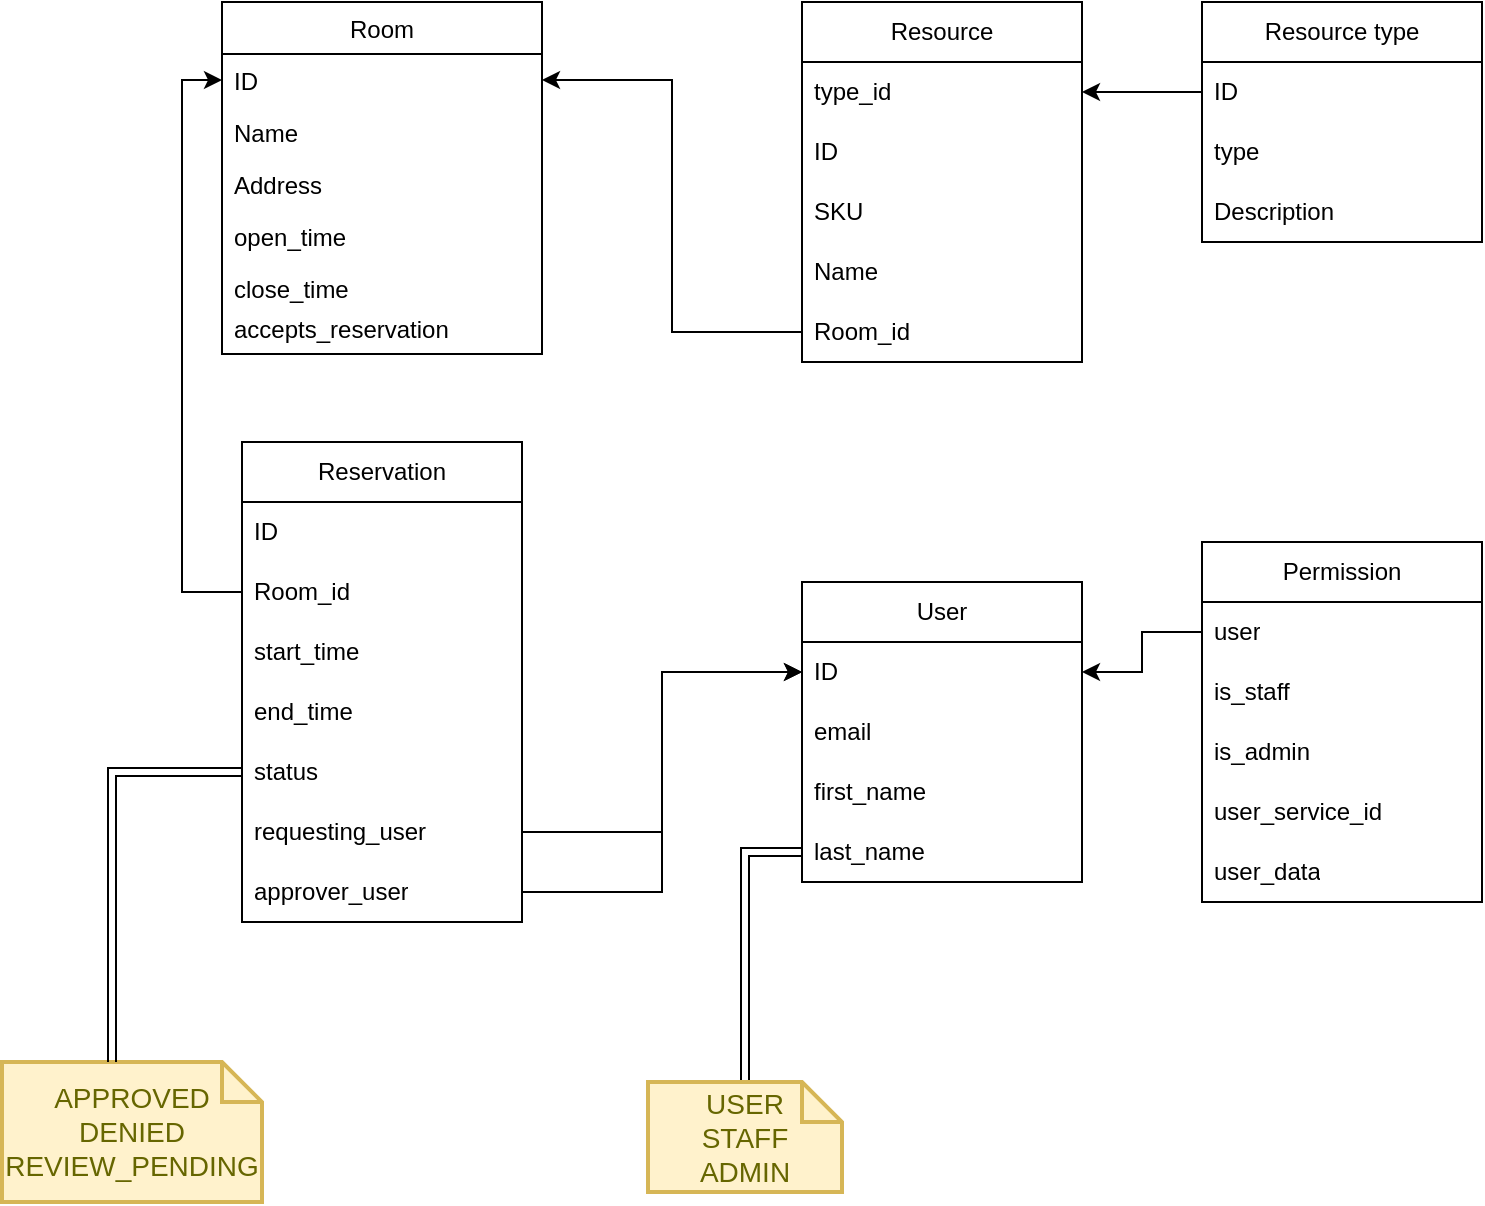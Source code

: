 <mxfile version="24.6.4" type="device" pages="2">
  <diagram id="C5RBs43oDa-KdzZeNtuy" name="Models">
    <mxGraphModel dx="2074" dy="1267" grid="1" gridSize="10" guides="1" tooltips="1" connect="1" arrows="1" fold="1" page="1" pageScale="1" pageWidth="827" pageHeight="1169" math="0" shadow="0">
      <root>
        <mxCell id="WIyWlLk6GJQsqaUBKTNV-0" />
        <mxCell id="WIyWlLk6GJQsqaUBKTNV-1" parent="WIyWlLk6GJQsqaUBKTNV-0" />
        <mxCell id="zkfFHV4jXpPFQw0GAbJ--0" value="Room" style="swimlane;fontStyle=0;align=center;verticalAlign=top;childLayout=stackLayout;horizontal=1;startSize=26;horizontalStack=0;resizeParent=1;resizeLast=0;collapsible=1;marginBottom=0;rounded=0;shadow=0;strokeWidth=1;" parent="WIyWlLk6GJQsqaUBKTNV-1" vertex="1">
          <mxGeometry x="120" y="80" width="160" height="176" as="geometry">
            <mxRectangle x="230" y="140" width="160" height="26" as="alternateBounds" />
          </mxGeometry>
        </mxCell>
        <mxCell id="zkfFHV4jXpPFQw0GAbJ--1" value="ID" style="text;align=left;verticalAlign=top;spacingLeft=4;spacingRight=4;overflow=hidden;rotatable=0;points=[[0,0.5],[1,0.5]];portConstraint=eastwest;" parent="zkfFHV4jXpPFQw0GAbJ--0" vertex="1">
          <mxGeometry y="26" width="160" height="26" as="geometry" />
        </mxCell>
        <mxCell id="zkfFHV4jXpPFQw0GAbJ--2" value="Name" style="text;align=left;verticalAlign=top;spacingLeft=4;spacingRight=4;overflow=hidden;rotatable=0;points=[[0,0.5],[1,0.5]];portConstraint=eastwest;rounded=0;shadow=0;html=0;" parent="zkfFHV4jXpPFQw0GAbJ--0" vertex="1">
          <mxGeometry y="52" width="160" height="26" as="geometry" />
        </mxCell>
        <mxCell id="zkfFHV4jXpPFQw0GAbJ--3" value="Address" style="text;align=left;verticalAlign=top;spacingLeft=4;spacingRight=4;overflow=hidden;rotatable=0;points=[[0,0.5],[1,0.5]];portConstraint=eastwest;rounded=0;shadow=0;html=0;" parent="zkfFHV4jXpPFQw0GAbJ--0" vertex="1">
          <mxGeometry y="78" width="160" height="26" as="geometry" />
        </mxCell>
        <mxCell id="c6MX5Jm36uoIwOyCMV_s-15" value="open_time" style="text;align=left;verticalAlign=top;spacingLeft=4;spacingRight=4;overflow=hidden;rotatable=0;points=[[0,0.5],[1,0.5]];portConstraint=eastwest;rounded=0;shadow=0;html=0;" vertex="1" parent="zkfFHV4jXpPFQw0GAbJ--0">
          <mxGeometry y="104" width="160" height="26" as="geometry" />
        </mxCell>
        <mxCell id="c6MX5Jm36uoIwOyCMV_s-16" value="close_time" style="text;align=left;verticalAlign=top;spacingLeft=4;spacingRight=4;overflow=hidden;rotatable=0;points=[[0,0.5],[1,0.5]];portConstraint=eastwest;rounded=0;shadow=0;html=0;" vertex="1" parent="zkfFHV4jXpPFQw0GAbJ--0">
          <mxGeometry y="130" width="160" height="20" as="geometry" />
        </mxCell>
        <mxCell id="_X7pfnl_EVZwebFAo0XA-1" value="accepts_reservation" style="text;align=left;verticalAlign=top;spacingLeft=4;spacingRight=4;overflow=hidden;rotatable=0;points=[[0,0.5],[1,0.5]];portConstraint=eastwest;rounded=0;shadow=0;html=0;" vertex="1" parent="zkfFHV4jXpPFQw0GAbJ--0">
          <mxGeometry y="150" width="160" height="26" as="geometry" />
        </mxCell>
        <mxCell id="c6MX5Jm36uoIwOyCMV_s-0" value="Resource" style="swimlane;fontStyle=0;childLayout=stackLayout;horizontal=1;startSize=30;horizontalStack=0;resizeParent=1;resizeParentMax=0;resizeLast=0;collapsible=1;marginBottom=0;whiteSpace=wrap;html=1;" vertex="1" parent="WIyWlLk6GJQsqaUBKTNV-1">
          <mxGeometry x="410" y="80" width="140" height="180" as="geometry">
            <mxRectangle x="430" y="270" width="90" height="30" as="alternateBounds" />
          </mxGeometry>
        </mxCell>
        <mxCell id="c6MX5Jm36uoIwOyCMV_s-1" value="type_id" style="text;strokeColor=none;fillColor=none;align=left;verticalAlign=middle;spacingLeft=4;spacingRight=4;overflow=hidden;points=[[0,0.5],[1,0.5]];portConstraint=eastwest;rotatable=0;whiteSpace=wrap;html=1;" vertex="1" parent="c6MX5Jm36uoIwOyCMV_s-0">
          <mxGeometry y="30" width="140" height="30" as="geometry" />
        </mxCell>
        <mxCell id="c6MX5Jm36uoIwOyCMV_s-2" value="ID" style="text;strokeColor=none;fillColor=none;align=left;verticalAlign=middle;spacingLeft=4;spacingRight=4;overflow=hidden;points=[[0,0.5],[1,0.5]];portConstraint=eastwest;rotatable=0;whiteSpace=wrap;html=1;" vertex="1" parent="c6MX5Jm36uoIwOyCMV_s-0">
          <mxGeometry y="60" width="140" height="30" as="geometry" />
        </mxCell>
        <object label="SKU" ID="" id="c6MX5Jm36uoIwOyCMV_s-3">
          <mxCell style="text;strokeColor=none;fillColor=none;align=left;verticalAlign=middle;spacingLeft=4;spacingRight=4;overflow=hidden;points=[[0,0.5],[1,0.5]];portConstraint=eastwest;rotatable=0;whiteSpace=wrap;html=1;" vertex="1" parent="c6MX5Jm36uoIwOyCMV_s-0">
            <mxGeometry y="90" width="140" height="30" as="geometry" />
          </mxCell>
        </object>
        <object label="Name" ID="" id="c6MX5Jm36uoIwOyCMV_s-5">
          <mxCell style="text;strokeColor=none;fillColor=none;align=left;verticalAlign=middle;spacingLeft=4;spacingRight=4;overflow=hidden;points=[[0,0.5],[1,0.5]];portConstraint=eastwest;rotatable=0;whiteSpace=wrap;html=1;" vertex="1" parent="c6MX5Jm36uoIwOyCMV_s-0">
            <mxGeometry y="120" width="140" height="30" as="geometry" />
          </mxCell>
        </object>
        <mxCell id="c6MX5Jm36uoIwOyCMV_s-13" value="Room_id" style="text;strokeColor=none;fillColor=none;align=left;verticalAlign=middle;spacingLeft=4;spacingRight=4;overflow=hidden;points=[[0,0.5],[1,0.5]];portConstraint=eastwest;rotatable=0;whiteSpace=wrap;html=1;" vertex="1" parent="c6MX5Jm36uoIwOyCMV_s-0">
          <mxGeometry y="150" width="140" height="30" as="geometry" />
        </mxCell>
        <mxCell id="c6MX5Jm36uoIwOyCMV_s-14" style="edgeStyle=orthogonalEdgeStyle;rounded=0;orthogonalLoop=1;jettySize=auto;html=1;exitX=0;exitY=0.5;exitDx=0;exitDy=0;entryX=1;entryY=0.5;entryDx=0;entryDy=0;" edge="1" parent="WIyWlLk6GJQsqaUBKTNV-1" source="c6MX5Jm36uoIwOyCMV_s-13" target="zkfFHV4jXpPFQw0GAbJ--1">
          <mxGeometry relative="1" as="geometry" />
        </mxCell>
        <mxCell id="c6MX5Jm36uoIwOyCMV_s-22" value="Reservation" style="swimlane;fontStyle=0;childLayout=stackLayout;horizontal=1;startSize=30;horizontalStack=0;resizeParent=1;resizeParentMax=0;resizeLast=0;collapsible=1;marginBottom=0;whiteSpace=wrap;html=1;" vertex="1" parent="WIyWlLk6GJQsqaUBKTNV-1">
          <mxGeometry x="130" y="300" width="140" height="240" as="geometry" />
        </mxCell>
        <mxCell id="c6MX5Jm36uoIwOyCMV_s-23" value="ID" style="text;strokeColor=none;fillColor=none;align=left;verticalAlign=middle;spacingLeft=4;spacingRight=4;overflow=hidden;points=[[0,0.5],[1,0.5]];portConstraint=eastwest;rotatable=0;whiteSpace=wrap;html=1;" vertex="1" parent="c6MX5Jm36uoIwOyCMV_s-22">
          <mxGeometry y="30" width="140" height="30" as="geometry" />
        </mxCell>
        <mxCell id="c6MX5Jm36uoIwOyCMV_s-24" value="Room_id" style="text;strokeColor=none;fillColor=none;align=left;verticalAlign=middle;spacingLeft=4;spacingRight=4;overflow=hidden;points=[[0,0.5],[1,0.5]];portConstraint=eastwest;rotatable=0;whiteSpace=wrap;html=1;" vertex="1" parent="c6MX5Jm36uoIwOyCMV_s-22">
          <mxGeometry y="60" width="140" height="30" as="geometry" />
        </mxCell>
        <mxCell id="c6MX5Jm36uoIwOyCMV_s-27" value="start_time" style="text;strokeColor=none;fillColor=none;align=left;verticalAlign=middle;spacingLeft=4;spacingRight=4;overflow=hidden;points=[[0,0.5],[1,0.5]];portConstraint=eastwest;rotatable=0;whiteSpace=wrap;html=1;" vertex="1" parent="c6MX5Jm36uoIwOyCMV_s-22">
          <mxGeometry y="90" width="140" height="30" as="geometry" />
        </mxCell>
        <mxCell id="c6MX5Jm36uoIwOyCMV_s-28" value="end_time" style="text;strokeColor=none;fillColor=none;align=left;verticalAlign=middle;spacingLeft=4;spacingRight=4;overflow=hidden;points=[[0,0.5],[1,0.5]];portConstraint=eastwest;rotatable=0;whiteSpace=wrap;html=1;" vertex="1" parent="c6MX5Jm36uoIwOyCMV_s-22">
          <mxGeometry y="120" width="140" height="30" as="geometry" />
        </mxCell>
        <mxCell id="c6MX5Jm36uoIwOyCMV_s-29" value="status" style="text;strokeColor=none;fillColor=none;align=left;verticalAlign=middle;spacingLeft=4;spacingRight=4;overflow=hidden;points=[[0,0.5],[1,0.5]];portConstraint=eastwest;rotatable=0;whiteSpace=wrap;html=1;" vertex="1" parent="c6MX5Jm36uoIwOyCMV_s-22">
          <mxGeometry y="150" width="140" height="30" as="geometry" />
        </mxCell>
        <mxCell id="c6MX5Jm36uoIwOyCMV_s-35" value="requesting_user" style="text;strokeColor=none;fillColor=none;align=left;verticalAlign=middle;spacingLeft=4;spacingRight=4;overflow=hidden;points=[[0,0.5],[1,0.5]];portConstraint=eastwest;rotatable=0;whiteSpace=wrap;html=1;" vertex="1" parent="c6MX5Jm36uoIwOyCMV_s-22">
          <mxGeometry y="180" width="140" height="30" as="geometry" />
        </mxCell>
        <mxCell id="Lm9UchGWDDAtotBaLe38-2" value="approver_user" style="text;strokeColor=none;fillColor=none;align=left;verticalAlign=middle;spacingLeft=4;spacingRight=4;overflow=hidden;points=[[0,0.5],[1,0.5]];portConstraint=eastwest;rotatable=0;whiteSpace=wrap;html=1;" vertex="1" parent="c6MX5Jm36uoIwOyCMV_s-22">
          <mxGeometry y="210" width="140" height="30" as="geometry" />
        </mxCell>
        <mxCell id="c6MX5Jm36uoIwOyCMV_s-26" style="edgeStyle=orthogonalEdgeStyle;rounded=0;orthogonalLoop=1;jettySize=auto;html=1;entryX=0;entryY=0.5;entryDx=0;entryDy=0;" edge="1" parent="WIyWlLk6GJQsqaUBKTNV-1" source="c6MX5Jm36uoIwOyCMV_s-24" target="zkfFHV4jXpPFQw0GAbJ--1">
          <mxGeometry relative="1" as="geometry" />
        </mxCell>
        <mxCell id="c6MX5Jm36uoIwOyCMV_s-30" value="User" style="swimlane;fontStyle=0;childLayout=stackLayout;horizontal=1;startSize=30;horizontalStack=0;resizeParent=1;resizeParentMax=0;resizeLast=0;collapsible=1;marginBottom=0;whiteSpace=wrap;html=1;" vertex="1" parent="WIyWlLk6GJQsqaUBKTNV-1">
          <mxGeometry x="410" y="370" width="140" height="150" as="geometry" />
        </mxCell>
        <mxCell id="c6MX5Jm36uoIwOyCMV_s-31" value="ID" style="text;strokeColor=none;fillColor=none;align=left;verticalAlign=middle;spacingLeft=4;spacingRight=4;overflow=hidden;points=[[0,0.5],[1,0.5]];portConstraint=eastwest;rotatable=0;whiteSpace=wrap;html=1;" vertex="1" parent="c6MX5Jm36uoIwOyCMV_s-30">
          <mxGeometry y="30" width="140" height="30" as="geometry" />
        </mxCell>
        <mxCell id="c6MX5Jm36uoIwOyCMV_s-32" value="email" style="text;strokeColor=none;fillColor=none;align=left;verticalAlign=middle;spacingLeft=4;spacingRight=4;overflow=hidden;points=[[0,0.5],[1,0.5]];portConstraint=eastwest;rotatable=0;whiteSpace=wrap;html=1;" vertex="1" parent="c6MX5Jm36uoIwOyCMV_s-30">
          <mxGeometry y="60" width="140" height="30" as="geometry" />
        </mxCell>
        <mxCell id="c6MX5Jm36uoIwOyCMV_s-33" value="first_name" style="text;strokeColor=none;fillColor=none;align=left;verticalAlign=middle;spacingLeft=4;spacingRight=4;overflow=hidden;points=[[0,0.5],[1,0.5]];portConstraint=eastwest;rotatable=0;whiteSpace=wrap;html=1;" vertex="1" parent="c6MX5Jm36uoIwOyCMV_s-30">
          <mxGeometry y="90" width="140" height="30" as="geometry" />
        </mxCell>
        <mxCell id="c6MX5Jm36uoIwOyCMV_s-37" value="last_name" style="text;strokeColor=none;fillColor=none;align=left;verticalAlign=middle;spacingLeft=4;spacingRight=4;overflow=hidden;points=[[0,0.5],[1,0.5]];portConstraint=eastwest;rotatable=0;whiteSpace=wrap;html=1;" vertex="1" parent="c6MX5Jm36uoIwOyCMV_s-30">
          <mxGeometry y="120" width="140" height="30" as="geometry" />
        </mxCell>
        <mxCell id="c6MX5Jm36uoIwOyCMV_s-36" style="edgeStyle=orthogonalEdgeStyle;rounded=0;orthogonalLoop=1;jettySize=auto;html=1;exitX=1;exitY=0.5;exitDx=0;exitDy=0;entryX=0;entryY=0.5;entryDx=0;entryDy=0;" edge="1" parent="WIyWlLk6GJQsqaUBKTNV-1" source="c6MX5Jm36uoIwOyCMV_s-35" target="c6MX5Jm36uoIwOyCMV_s-31">
          <mxGeometry relative="1" as="geometry" />
        </mxCell>
        <mxCell id="B8yTy8F_inQEa9dZgEYF-2" value="Permission" style="swimlane;fontStyle=0;childLayout=stackLayout;horizontal=1;startSize=30;horizontalStack=0;resizeParent=1;resizeParentMax=0;resizeLast=0;collapsible=1;marginBottom=0;whiteSpace=wrap;html=1;" vertex="1" parent="WIyWlLk6GJQsqaUBKTNV-1">
          <mxGeometry x="610" y="350" width="140" height="180" as="geometry" />
        </mxCell>
        <mxCell id="B8yTy8F_inQEa9dZgEYF-3" value="user" style="text;strokeColor=none;fillColor=none;align=left;verticalAlign=middle;spacingLeft=4;spacingRight=4;overflow=hidden;points=[[0,0.5],[1,0.5]];portConstraint=eastwest;rotatable=0;whiteSpace=wrap;html=1;" vertex="1" parent="B8yTy8F_inQEa9dZgEYF-2">
          <mxGeometry y="30" width="140" height="30" as="geometry" />
        </mxCell>
        <mxCell id="B8yTy8F_inQEa9dZgEYF-4" value="is_staff" style="text;strokeColor=none;fillColor=none;align=left;verticalAlign=middle;spacingLeft=4;spacingRight=4;overflow=hidden;points=[[0,0.5],[1,0.5]];portConstraint=eastwest;rotatable=0;whiteSpace=wrap;html=1;" vertex="1" parent="B8yTy8F_inQEa9dZgEYF-2">
          <mxGeometry y="60" width="140" height="30" as="geometry" />
        </mxCell>
        <mxCell id="B8yTy8F_inQEa9dZgEYF-5" value="is_admin" style="text;strokeColor=none;fillColor=none;align=left;verticalAlign=middle;spacingLeft=4;spacingRight=4;overflow=hidden;points=[[0,0.5],[1,0.5]];portConstraint=eastwest;rotatable=0;whiteSpace=wrap;html=1;" vertex="1" parent="B8yTy8F_inQEa9dZgEYF-2">
          <mxGeometry y="90" width="140" height="30" as="geometry" />
        </mxCell>
        <mxCell id="B8yTy8F_inQEa9dZgEYF-6" value="user_service_id" style="text;strokeColor=none;fillColor=none;align=left;verticalAlign=middle;spacingLeft=4;spacingRight=4;overflow=hidden;points=[[0,0.5],[1,0.5]];portConstraint=eastwest;rotatable=0;whiteSpace=wrap;html=1;" vertex="1" parent="B8yTy8F_inQEa9dZgEYF-2">
          <mxGeometry y="120" width="140" height="30" as="geometry" />
        </mxCell>
        <mxCell id="Lm9UchGWDDAtotBaLe38-0" value="user_data" style="text;strokeColor=none;fillColor=none;align=left;verticalAlign=middle;spacingLeft=4;spacingRight=4;overflow=hidden;points=[[0,0.5],[1,0.5]];portConstraint=eastwest;rotatable=0;whiteSpace=wrap;html=1;" vertex="1" parent="B8yTy8F_inQEa9dZgEYF-2">
          <mxGeometry y="150" width="140" height="30" as="geometry" />
        </mxCell>
        <mxCell id="3XjU-9w9F38XPgWx8_mN-0" value="APPROVED&lt;div&gt;DENIED&lt;/div&gt;&lt;div&gt;REVIEW_PENDING&lt;/div&gt;" style="shape=note;strokeWidth=2;fontSize=14;size=20;whiteSpace=wrap;html=1;fillColor=#fff2cc;strokeColor=#d6b656;fontColor=#666600;" vertex="1" parent="WIyWlLk6GJQsqaUBKTNV-1">
          <mxGeometry x="10" y="610" width="130" height="70" as="geometry" />
        </mxCell>
        <mxCell id="3XjU-9w9F38XPgWx8_mN-1" style="edgeStyle=orthogonalEdgeStyle;rounded=0;orthogonalLoop=1;jettySize=auto;html=1;entryX=0;entryY=0;entryDx=55;entryDy=0;entryPerimeter=0;shape=link;" edge="1" parent="WIyWlLk6GJQsqaUBKTNV-1" source="c6MX5Jm36uoIwOyCMV_s-29" target="3XjU-9w9F38XPgWx8_mN-0">
          <mxGeometry relative="1" as="geometry" />
        </mxCell>
        <mxCell id="3XjU-9w9F38XPgWx8_mN-3" style="edgeStyle=orthogonalEdgeStyle;rounded=0;orthogonalLoop=1;jettySize=auto;html=1;exitX=0.5;exitY=0;exitDx=0;exitDy=0;exitPerimeter=0;entryX=0;entryY=0.5;entryDx=0;entryDy=0;shape=link;" edge="1" parent="WIyWlLk6GJQsqaUBKTNV-1" source="3XjU-9w9F38XPgWx8_mN-2" target="c6MX5Jm36uoIwOyCMV_s-37">
          <mxGeometry relative="1" as="geometry" />
        </mxCell>
        <mxCell id="3XjU-9w9F38XPgWx8_mN-2" value="USER&lt;div&gt;STAFF&lt;/div&gt;&lt;div&gt;ADMIN&lt;/div&gt;" style="shape=note;strokeWidth=2;fontSize=14;size=20;whiteSpace=wrap;html=1;fillColor=#fff2cc;strokeColor=#d6b656;fontColor=#666600;" vertex="1" parent="WIyWlLk6GJQsqaUBKTNV-1">
          <mxGeometry x="333" y="620" width="97" height="55" as="geometry" />
        </mxCell>
        <mxCell id="vz52FQaph0CFfUyy2_EX-0" value="Resource type" style="swimlane;fontStyle=0;childLayout=stackLayout;horizontal=1;startSize=30;horizontalStack=0;resizeParent=1;resizeParentMax=0;resizeLast=0;collapsible=1;marginBottom=0;whiteSpace=wrap;html=1;" vertex="1" parent="WIyWlLk6GJQsqaUBKTNV-1">
          <mxGeometry x="610" y="80" width="140" height="120" as="geometry" />
        </mxCell>
        <mxCell id="vz52FQaph0CFfUyy2_EX-1" value="ID" style="text;strokeColor=none;fillColor=none;align=left;verticalAlign=middle;spacingLeft=4;spacingRight=4;overflow=hidden;points=[[0,0.5],[1,0.5]];portConstraint=eastwest;rotatable=0;whiteSpace=wrap;html=1;" vertex="1" parent="vz52FQaph0CFfUyy2_EX-0">
          <mxGeometry y="30" width="140" height="30" as="geometry" />
        </mxCell>
        <mxCell id="vz52FQaph0CFfUyy2_EX-2" value="type" style="text;strokeColor=none;fillColor=none;align=left;verticalAlign=middle;spacingLeft=4;spacingRight=4;overflow=hidden;points=[[0,0.5],[1,0.5]];portConstraint=eastwest;rotatable=0;whiteSpace=wrap;html=1;" vertex="1" parent="vz52FQaph0CFfUyy2_EX-0">
          <mxGeometry y="60" width="140" height="30" as="geometry" />
        </mxCell>
        <mxCell id="vz52FQaph0CFfUyy2_EX-3" value="Description" style="text;strokeColor=none;fillColor=none;align=left;verticalAlign=middle;spacingLeft=4;spacingRight=4;overflow=hidden;points=[[0,0.5],[1,0.5]];portConstraint=eastwest;rotatable=0;whiteSpace=wrap;html=1;" vertex="1" parent="vz52FQaph0CFfUyy2_EX-0">
          <mxGeometry y="90" width="140" height="30" as="geometry" />
        </mxCell>
        <mxCell id="vz52FQaph0CFfUyy2_EX-4" style="edgeStyle=orthogonalEdgeStyle;rounded=0;orthogonalLoop=1;jettySize=auto;html=1;" edge="1" parent="WIyWlLk6GJQsqaUBKTNV-1" source="vz52FQaph0CFfUyy2_EX-1" target="c6MX5Jm36uoIwOyCMV_s-1">
          <mxGeometry relative="1" as="geometry" />
        </mxCell>
        <mxCell id="Lm9UchGWDDAtotBaLe38-1" style="edgeStyle=orthogonalEdgeStyle;rounded=0;orthogonalLoop=1;jettySize=auto;html=1;exitX=0;exitY=0.5;exitDx=0;exitDy=0;entryX=1;entryY=0.5;entryDx=0;entryDy=0;" edge="1" parent="WIyWlLk6GJQsqaUBKTNV-1" source="B8yTy8F_inQEa9dZgEYF-3" target="c6MX5Jm36uoIwOyCMV_s-31">
          <mxGeometry relative="1" as="geometry" />
        </mxCell>
        <mxCell id="Lm9UchGWDDAtotBaLe38-3" style="edgeStyle=orthogonalEdgeStyle;rounded=0;orthogonalLoop=1;jettySize=auto;html=1;exitX=1;exitY=0.5;exitDx=0;exitDy=0;entryX=0;entryY=0.5;entryDx=0;entryDy=0;" edge="1" parent="WIyWlLk6GJQsqaUBKTNV-1" source="Lm9UchGWDDAtotBaLe38-2" target="c6MX5Jm36uoIwOyCMV_s-31">
          <mxGeometry relative="1" as="geometry" />
        </mxCell>
      </root>
    </mxGraphModel>
  </diagram>
  <diagram id="9RDrmUVTTVLc6BlS70QW" name="Users">
    <mxGraphModel dx="2304" dy="1408" grid="1" gridSize="10" guides="1" tooltips="1" connect="1" arrows="1" fold="1" page="1" pageScale="1" pageWidth="1000" pageHeight="2200" math="0" shadow="0">
      <root>
        <mxCell id="0" />
        <mxCell id="1" parent="0" />
        <mxCell id="rcITRklgDgrTLdnSgAKB-1" value="Regular user" style="shape=actor;whiteSpace=wrap;html=1;" vertex="1" parent="1">
          <mxGeometry x="361.5" y="50" width="40" height="60" as="geometry" />
        </mxCell>
        <mxCell id="8LUgnTnxpEEuJkNweMVP-16" style="edgeStyle=orthogonalEdgeStyle;rounded=0;orthogonalLoop=1;jettySize=auto;html=1;entryX=1;entryY=0.5;entryDx=0;entryDy=0;" edge="1" parent="1" source="rcITRklgDgrTLdnSgAKB-2" target="rcITRklgDgrTLdnSgAKB-9">
          <mxGeometry relative="1" as="geometry" />
        </mxCell>
        <mxCell id="rcITRklgDgrTLdnSgAKB-2" value="Create/Update my reservation" style="rhombus;whiteSpace=wrap;html=1;" vertex="1" parent="1">
          <mxGeometry x="321.5" y="150" width="120" height="80" as="geometry" />
        </mxCell>
        <mxCell id="rcITRklgDgrTLdnSgAKB-6" value="Staff" style="shape=actor;whiteSpace=wrap;html=1;" vertex="1" parent="1">
          <mxGeometry x="590" y="50" width="40" height="60" as="geometry" />
        </mxCell>
        <mxCell id="rcITRklgDgrTLdnSgAKB-7" value="" style="shape=mxgraph.cisco.computers_and_peripherals.pc;html=1;pointerEvents=1;dashed=0;fillColor=#036897;strokeColor=#ffffff;strokeWidth=2;verticalLabelPosition=bottom;verticalAlign=top;align=center;outlineConnect=0;" vertex="1" parent="1">
          <mxGeometry x="62" y="50" width="78" height="70" as="geometry" />
        </mxCell>
        <mxCell id="rcITRklgDgrTLdnSgAKB-9" value="Create/Update reservation" style="whiteSpace=wrap;html=1;" vertex="1" parent="1">
          <mxGeometry x="41" y="160" width="120" height="60" as="geometry" />
        </mxCell>
        <mxCell id="8LUgnTnxpEEuJkNweMVP-20" style="edgeStyle=orthogonalEdgeStyle;rounded=0;orthogonalLoop=1;jettySize=auto;html=1;exitX=0;exitY=0.5;exitDx=0;exitDy=0;" edge="1" parent="1" source="rcITRklgDgrTLdnSgAKB-11" target="rcITRklgDgrTLdnSgAKB-14">
          <mxGeometry relative="1" as="geometry" />
        </mxCell>
        <mxCell id="rcITRklgDgrTLdnSgAKB-11" value="List my reservations" style="rhombus;whiteSpace=wrap;html=1;" vertex="1" parent="1">
          <mxGeometry x="341.5" y="550" width="80" height="80" as="geometry" />
        </mxCell>
        <mxCell id="8LUgnTnxpEEuJkNweMVP-21" style="edgeStyle=orthogonalEdgeStyle;rounded=0;orthogonalLoop=1;jettySize=auto;html=1;entryX=0.5;entryY=1;entryDx=0;entryDy=0;" edge="1" parent="1" source="rcITRklgDgrTLdnSgAKB-12" target="rcITRklgDgrTLdnSgAKB-14">
          <mxGeometry relative="1" as="geometry" />
        </mxCell>
        <mxCell id="rcITRklgDgrTLdnSgAKB-12" value="List all reservations" style="rhombus;whiteSpace=wrap;html=1;" vertex="1" parent="1">
          <mxGeometry x="560" y="630" width="80" height="80" as="geometry" />
        </mxCell>
        <mxCell id="8LUgnTnxpEEuJkNweMVP-17" style="edgeStyle=orthogonalEdgeStyle;rounded=0;orthogonalLoop=1;jettySize=auto;html=1;" edge="1" parent="1" source="rcITRklgDgrTLdnSgAKB-13" target="rcITRklgDgrTLdnSgAKB-9">
          <mxGeometry relative="1" as="geometry" />
        </mxCell>
        <mxCell id="rcITRklgDgrTLdnSgAKB-13" value="Approve/Deny&lt;span style=&quot;background-color: initial;&quot;&gt;&amp;nbsp;reservation&lt;/span&gt;" style="rhombus;whiteSpace=wrap;html=1;" vertex="1" parent="1">
          <mxGeometry x="505" y="230" width="190" height="80" as="geometry" />
        </mxCell>
        <mxCell id="rcITRklgDgrTLdnSgAKB-14" value="List reservation" style="whiteSpace=wrap;html=1;" vertex="1" parent="1">
          <mxGeometry x="46" y="560" width="120" height="60" as="geometry" />
        </mxCell>
        <mxCell id="rcITRklgDgrTLdnSgAKB-18" value="Authenticate" style="whiteSpace=wrap;html=1;" vertex="1" parent="1">
          <mxGeometry x="41" y="2010" width="120" height="60" as="geometry" />
        </mxCell>
        <mxCell id="8LUgnTnxpEEuJkNweMVP-47" style="edgeStyle=orthogonalEdgeStyle;rounded=0;orthogonalLoop=1;jettySize=auto;html=1;" edge="1" parent="1" source="rcITRklgDgrTLdnSgAKB-20" target="rcITRklgDgrTLdnSgAKB-18">
          <mxGeometry relative="1" as="geometry" />
        </mxCell>
        <mxCell id="rcITRklgDgrTLdnSgAKB-20" value="Login/logout" style="rhombus;whiteSpace=wrap;html=1;" vertex="1" parent="1">
          <mxGeometry x="330.5" y="2000" width="80" height="80" as="geometry" />
        </mxCell>
        <mxCell id="61GhTZEKleQtqTt9Y7Nd-1" value="List Room" style="whiteSpace=wrap;html=1;" vertex="1" parent="1">
          <mxGeometry x="41" y="940" width="120" height="60" as="geometry" />
        </mxCell>
        <mxCell id="8LUgnTnxpEEuJkNweMVP-30" style="edgeStyle=orthogonalEdgeStyle;rounded=0;orthogonalLoop=1;jettySize=auto;html=1;exitX=0;exitY=0.5;exitDx=0;exitDy=0;entryX=1;entryY=0.5;entryDx=0;entryDy=0;" edge="1" parent="1" source="61GhTZEKleQtqTt9Y7Nd-3" target="61GhTZEKleQtqTt9Y7Nd-1">
          <mxGeometry relative="1" as="geometry" />
        </mxCell>
        <mxCell id="61GhTZEKleQtqTt9Y7Nd-3" value="See Rooms info" style="rhombus;whiteSpace=wrap;html=1;" vertex="1" parent="1">
          <mxGeometry x="330.5" y="930" width="80" height="80" as="geometry" />
        </mxCell>
        <mxCell id="bMz_eJsmacUYI-Yb3FLh-1" value="Admin" style="shape=actor;whiteSpace=wrap;html=1;" vertex="1" parent="1">
          <mxGeometry x="830" y="50" width="40" height="60" as="geometry" />
        </mxCell>
        <mxCell id="8LUgnTnxpEEuJkNweMVP-42" style="edgeStyle=orthogonalEdgeStyle;rounded=0;orthogonalLoop=1;jettySize=auto;html=1;entryX=0.5;entryY=1;entryDx=0;entryDy=0;" edge="1" parent="1" source="bMz_eJsmacUYI-Yb3FLh-2" target="bMz_eJsmacUYI-Yb3FLh-4">
          <mxGeometry relative="1" as="geometry" />
        </mxCell>
        <mxCell id="8LUgnTnxpEEuJkNweMVP-44" style="edgeStyle=orthogonalEdgeStyle;rounded=0;orthogonalLoop=1;jettySize=auto;html=1;exitX=0.5;exitY=1;exitDx=0;exitDy=0;entryX=1;entryY=0.5;entryDx=0;entryDy=0;" edge="1" parent="1" source="bMz_eJsmacUYI-Yb3FLh-2" target="8LUgnTnxpEEuJkNweMVP-43">
          <mxGeometry relative="1" as="geometry" />
        </mxCell>
        <mxCell id="bMz_eJsmacUYI-Yb3FLh-2" value="Manage users" style="rhombus;whiteSpace=wrap;html=1;" vertex="1" parent="1">
          <mxGeometry x="810" y="1660" width="80" height="80" as="geometry" />
        </mxCell>
        <mxCell id="bMz_eJsmacUYI-Yb3FLh-3" value="List users" style="whiteSpace=wrap;html=1;" vertex="1" parent="1">
          <mxGeometry x="40" y="1880" width="120" height="60" as="geometry" />
        </mxCell>
        <mxCell id="bMz_eJsmacUYI-Yb3FLh-4" value="Create/update user" style="whiteSpace=wrap;html=1;" vertex="1" parent="1">
          <mxGeometry x="41" y="1470" width="120" height="60" as="geometry" />
        </mxCell>
        <mxCell id="bMz_eJsmacUYI-Yb3FLh-7" value="" style="endArrow=none;dashed=1;html=1;rounded=0;" edge="1" parent="1">
          <mxGeometry width="50" height="50" relative="1" as="geometry">
            <mxPoint x="240" y="2120" as="sourcePoint" />
            <mxPoint x="240" y="50" as="targetPoint" />
          </mxGeometry>
        </mxCell>
        <mxCell id="8LUgnTnxpEEuJkNweMVP-1" value="List resource" style="whiteSpace=wrap;html=1;" vertex="1" parent="1">
          <mxGeometry x="41" y="1340" width="120" height="60" as="geometry" />
        </mxCell>
        <mxCell id="8LUgnTnxpEEuJkNweMVP-31" style="edgeStyle=orthogonalEdgeStyle;rounded=0;orthogonalLoop=1;jettySize=auto;html=1;exitX=0;exitY=0.5;exitDx=0;exitDy=0;entryX=1;entryY=0.5;entryDx=0;entryDy=0;" edge="1" parent="1" source="8LUgnTnxpEEuJkNweMVP-4" target="8LUgnTnxpEEuJkNweMVP-23">
          <mxGeometry relative="1" as="geometry" />
        </mxCell>
        <mxCell id="8LUgnTnxpEEuJkNweMVP-4" value="Create/Update Resources" style="rhombus;whiteSpace=wrap;html=1;" vertex="1" parent="1">
          <mxGeometry x="560" y="1040" width="80" height="80" as="geometry" />
        </mxCell>
        <mxCell id="8LUgnTnxpEEuJkNweMVP-6" value="Create/Update Room" style="whiteSpace=wrap;html=1;" vertex="1" parent="1">
          <mxGeometry x="41" y="720" width="120" height="60" as="geometry" />
        </mxCell>
        <mxCell id="8LUgnTnxpEEuJkNweMVP-25" style="edgeStyle=orthogonalEdgeStyle;rounded=0;orthogonalLoop=1;jettySize=auto;html=1;entryX=1;entryY=0.5;entryDx=0;entryDy=0;" edge="1" parent="1" source="8LUgnTnxpEEuJkNweMVP-7" target="8LUgnTnxpEEuJkNweMVP-6">
          <mxGeometry relative="1" as="geometry" />
        </mxCell>
        <mxCell id="8LUgnTnxpEEuJkNweMVP-27" style="edgeStyle=orthogonalEdgeStyle;rounded=0;orthogonalLoop=1;jettySize=auto;html=1;exitX=0.5;exitY=1;exitDx=0;exitDy=0;entryX=1;entryY=0.5;entryDx=0;entryDy=0;" edge="1" parent="1" source="8LUgnTnxpEEuJkNweMVP-7" target="8LUgnTnxpEEuJkNweMVP-22">
          <mxGeometry relative="1" as="geometry" />
        </mxCell>
        <mxCell id="8LUgnTnxpEEuJkNweMVP-7" value="Manage Room" style="rhombus;whiteSpace=wrap;html=1;" vertex="1" parent="1">
          <mxGeometry x="810" y="710" width="80" height="80" as="geometry" />
        </mxCell>
        <mxCell id="8LUgnTnxpEEuJkNweMVP-9" value="Delete reservation" style="whiteSpace=wrap;html=1;" vertex="1" parent="1">
          <mxGeometry x="41" y="400" width="120" height="60" as="geometry" />
        </mxCell>
        <mxCell id="8LUgnTnxpEEuJkNweMVP-18" style="edgeStyle=orthogonalEdgeStyle;rounded=0;orthogonalLoop=1;jettySize=auto;html=1;exitX=0;exitY=0.5;exitDx=0;exitDy=0;entryX=1;entryY=0.5;entryDx=0;entryDy=0;" edge="1" parent="1" source="8LUgnTnxpEEuJkNweMVP-11" target="8LUgnTnxpEEuJkNweMVP-9">
          <mxGeometry relative="1" as="geometry" />
        </mxCell>
        <mxCell id="8LUgnTnxpEEuJkNweMVP-11" value="Delete my reservation" style="rhombus;whiteSpace=wrap;html=1;" vertex="1" parent="1">
          <mxGeometry x="341.5" y="390" width="80" height="80" as="geometry" />
        </mxCell>
        <mxCell id="8LUgnTnxpEEuJkNweMVP-19" style="edgeStyle=orthogonalEdgeStyle;rounded=0;orthogonalLoop=1;jettySize=auto;html=1;exitX=0;exitY=0.5;exitDx=0;exitDy=0;entryX=0.5;entryY=1;entryDx=0;entryDy=0;" edge="1" parent="1" source="8LUgnTnxpEEuJkNweMVP-14" target="8LUgnTnxpEEuJkNweMVP-9">
          <mxGeometry relative="1" as="geometry" />
        </mxCell>
        <mxCell id="8LUgnTnxpEEuJkNweMVP-29" style="edgeStyle=orthogonalEdgeStyle;rounded=0;orthogonalLoop=1;jettySize=auto;html=1;entryX=0.5;entryY=1;entryDx=0;entryDy=0;" edge="1" parent="1" source="8LUgnTnxpEEuJkNweMVP-14" target="rcITRklgDgrTLdnSgAKB-9">
          <mxGeometry relative="1" as="geometry">
            <Array as="points">
              <mxPoint x="860" y="360" />
              <mxPoint x="101" y="360" />
            </Array>
          </mxGeometry>
        </mxCell>
        <mxCell id="8LUgnTnxpEEuJkNweMVP-14" value="Manage any reservation" style="rhombus;whiteSpace=wrap;html=1;" vertex="1" parent="1">
          <mxGeometry x="810" y="470" width="80" height="80" as="geometry" />
        </mxCell>
        <mxCell id="8LUgnTnxpEEuJkNweMVP-22" value="Delete Room" style="whiteSpace=wrap;html=1;" vertex="1" parent="1">
          <mxGeometry x="41" y="830" width="120" height="60" as="geometry" />
        </mxCell>
        <mxCell id="8LUgnTnxpEEuJkNweMVP-23" value="Create/Update resource" style="whiteSpace=wrap;html=1;" vertex="1" parent="1">
          <mxGeometry x="41" y="1050" width="120" height="60" as="geometry" />
        </mxCell>
        <mxCell id="8LUgnTnxpEEuJkNweMVP-24" value="Delete resource" style="whiteSpace=wrap;html=1;" vertex="1" parent="1">
          <mxGeometry x="41" y="1210" width="120" height="60" as="geometry" />
        </mxCell>
        <mxCell id="8LUgnTnxpEEuJkNweMVP-35" style="edgeStyle=orthogonalEdgeStyle;rounded=0;orthogonalLoop=1;jettySize=auto;html=1;exitX=0;exitY=0.5;exitDx=0;exitDy=0;entryX=1;entryY=0.5;entryDx=0;entryDy=0;" edge="1" parent="1" source="8LUgnTnxpEEuJkNweMVP-32" target="8LUgnTnxpEEuJkNweMVP-24">
          <mxGeometry relative="1" as="geometry" />
        </mxCell>
        <mxCell id="8LUgnTnxpEEuJkNweMVP-37" style="edgeStyle=orthogonalEdgeStyle;rounded=0;orthogonalLoop=1;jettySize=auto;html=1;exitX=0.5;exitY=0;exitDx=0;exitDy=0;entryX=0.5;entryY=1;entryDx=0;entryDy=0;" edge="1" parent="1" source="8LUgnTnxpEEuJkNweMVP-32" target="8LUgnTnxpEEuJkNweMVP-23">
          <mxGeometry relative="1" as="geometry">
            <Array as="points">
              <mxPoint x="850" y="1150" />
              <mxPoint x="101" y="1150" />
            </Array>
          </mxGeometry>
        </mxCell>
        <mxCell id="8LUgnTnxpEEuJkNweMVP-32" value="Manage any resource" style="rhombus;whiteSpace=wrap;html=1;" vertex="1" parent="1">
          <mxGeometry x="810" y="1200" width="80" height="80" as="geometry" />
        </mxCell>
        <mxCell id="8LUgnTnxpEEuJkNweMVP-34" style="edgeStyle=orthogonalEdgeStyle;rounded=0;orthogonalLoop=1;jettySize=auto;html=1;exitX=0;exitY=0.5;exitDx=0;exitDy=0;entryX=1;entryY=0.5;entryDx=0;entryDy=0;" edge="1" parent="1" source="8LUgnTnxpEEuJkNweMVP-33" target="8LUgnTnxpEEuJkNweMVP-1">
          <mxGeometry relative="1" as="geometry" />
        </mxCell>
        <mxCell id="8LUgnTnxpEEuJkNweMVP-33" value="See resource" style="rhombus;whiteSpace=wrap;html=1;" vertex="1" parent="1">
          <mxGeometry x="330.5" y="1330" width="80" height="80" as="geometry" />
        </mxCell>
        <mxCell id="8LUgnTnxpEEuJkNweMVP-40" style="edgeStyle=orthogonalEdgeStyle;rounded=0;orthogonalLoop=1;jettySize=auto;html=1;entryX=1;entryY=0.5;entryDx=0;entryDy=0;" edge="1" parent="1" source="8LUgnTnxpEEuJkNweMVP-38" target="bMz_eJsmacUYI-Yb3FLh-4">
          <mxGeometry relative="1" as="geometry" />
        </mxCell>
        <mxCell id="8LUgnTnxpEEuJkNweMVP-38" value="Register" style="rhombus;whiteSpace=wrap;html=1;" vertex="1" parent="1">
          <mxGeometry x="330.5" y="1460" width="80" height="80" as="geometry" />
        </mxCell>
        <mxCell id="8LUgnTnxpEEuJkNweMVP-41" style="edgeStyle=orthogonalEdgeStyle;rounded=0;orthogonalLoop=1;jettySize=auto;html=1;entryX=0.5;entryY=1;entryDx=0;entryDy=0;" edge="1" parent="1" source="8LUgnTnxpEEuJkNweMVP-39" target="bMz_eJsmacUYI-Yb3FLh-4">
          <mxGeometry relative="1" as="geometry" />
        </mxCell>
        <mxCell id="8LUgnTnxpEEuJkNweMVP-39" value="Modify my user information" style="rhombus;whiteSpace=wrap;html=1;" vertex="1" parent="1">
          <mxGeometry x="300" y="1580" width="141" height="80" as="geometry" />
        </mxCell>
        <mxCell id="8LUgnTnxpEEuJkNweMVP-43" value="Delete user" style="whiteSpace=wrap;html=1;" vertex="1" parent="1">
          <mxGeometry x="41" y="1760" width="120" height="60" as="geometry" />
        </mxCell>
        <mxCell id="8LUgnTnxpEEuJkNweMVP-46" style="edgeStyle=orthogonalEdgeStyle;rounded=0;orthogonalLoop=1;jettySize=auto;html=1;" edge="1" parent="1" source="8LUgnTnxpEEuJkNweMVP-45" target="bMz_eJsmacUYI-Yb3FLh-3">
          <mxGeometry relative="1" as="geometry" />
        </mxCell>
        <mxCell id="8LUgnTnxpEEuJkNweMVP-45" value="List users" style="rhombus;whiteSpace=wrap;html=1;" vertex="1" parent="1">
          <mxGeometry x="560" y="1870" width="80" height="80" as="geometry" />
        </mxCell>
        <mxCell id="8LUgnTnxpEEuJkNweMVP-48" value="" style="endArrow=none;dashed=1;html=1;rounded=0;" edge="1" parent="1">
          <mxGeometry width="50" height="50" relative="1" as="geometry">
            <mxPoint x="480" y="2120" as="sourcePoint" />
            <mxPoint x="480" y="50" as="targetPoint" />
          </mxGeometry>
        </mxCell>
        <mxCell id="8LUgnTnxpEEuJkNweMVP-49" value="" style="endArrow=none;dashed=1;html=1;rounded=0;" edge="1" parent="1">
          <mxGeometry width="50" height="50" relative="1" as="geometry">
            <mxPoint x="720" y="2120" as="sourcePoint" />
            <mxPoint x="720" y="50" as="targetPoint" />
          </mxGeometry>
        </mxCell>
        <mxCell id="8LUgnTnxpEEuJkNweMVP-50" value="" style="shape=flexArrow;endArrow=none;startArrow=classic;html=1;rounded=0;endFill=0;" edge="1" parent="1">
          <mxGeometry width="100" height="100" relative="1" as="geometry">
            <mxPoint x="650" y="79.63" as="sourcePoint" />
            <mxPoint x="810" y="80" as="targetPoint" />
          </mxGeometry>
        </mxCell>
        <mxCell id="8LUgnTnxpEEuJkNweMVP-51" value="Inherits permissions from" style="edgeLabel;html=1;align=center;verticalAlign=middle;resizable=0;points=[];" vertex="1" connectable="0" parent="8LUgnTnxpEEuJkNweMVP-50">
          <mxGeometry x="0.016" relative="1" as="geometry">
            <mxPoint as="offset" />
          </mxGeometry>
        </mxCell>
        <mxCell id="8LUgnTnxpEEuJkNweMVP-54" value="" style="shape=flexArrow;endArrow=none;startArrow=classic;html=1;rounded=0;endFill=0;" edge="1" parent="1">
          <mxGeometry width="100" height="100" relative="1" as="geometry">
            <mxPoint x="420" y="79.63" as="sourcePoint" />
            <mxPoint x="580" y="80" as="targetPoint" />
          </mxGeometry>
        </mxCell>
        <mxCell id="8LUgnTnxpEEuJkNweMVP-55" value="Inherits permissions from" style="edgeLabel;html=1;align=center;verticalAlign=middle;resizable=0;points=[];" vertex="1" connectable="0" parent="8LUgnTnxpEEuJkNweMVP-54">
          <mxGeometry x="0.016" relative="1" as="geometry">
            <mxPoint as="offset" />
          </mxGeometry>
        </mxCell>
      </root>
    </mxGraphModel>
  </diagram>
</mxfile>
